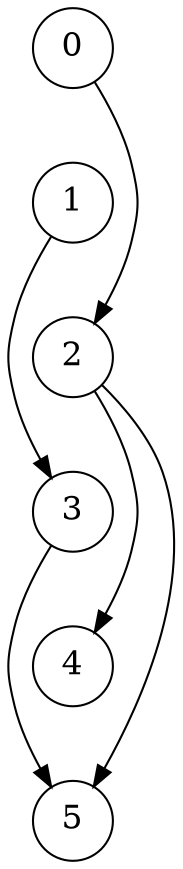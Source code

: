// 6, [[2,0],[3,1],[4,2],[5,2],[5,3]]
// True

digraph "8b" {
    graph [dpi=300]
    layout="dot"

    node [shape="circle", fontsize=16]
    0, 1, 2, 3, 4, 5

    0 -> 1 [style="invis", weight=100]
    1 -> 2 [style="invis", weight=100]
    2 -> 3 [style="invis", weight=100]
    3 -> 4 [style="invis", weight=100]
    4 -> 5 [style="invis"]

    0 -> 2
    1 -> 3
    2 -> 4
    2 -> 5
    3 -> 5
}


